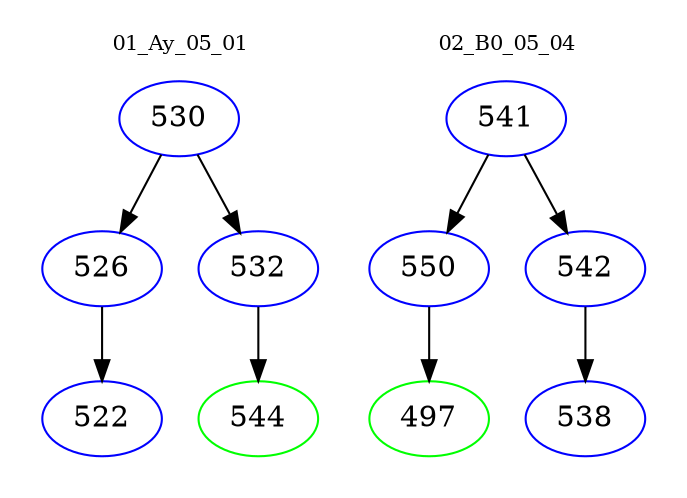 digraph{
subgraph cluster_0 {
color = white
label = "01_Ay_05_01";
fontsize=10;
T0_530 [label="530", color="blue"]
T0_530 -> T0_526 [color="black"]
T0_526 [label="526", color="blue"]
T0_526 -> T0_522 [color="black"]
T0_522 [label="522", color="blue"]
T0_530 -> T0_532 [color="black"]
T0_532 [label="532", color="blue"]
T0_532 -> T0_544 [color="black"]
T0_544 [label="544", color="green"]
}
subgraph cluster_1 {
color = white
label = "02_B0_05_04";
fontsize=10;
T1_541 [label="541", color="blue"]
T1_541 -> T1_550 [color="black"]
T1_550 [label="550", color="blue"]
T1_550 -> T1_497 [color="black"]
T1_497 [label="497", color="green"]
T1_541 -> T1_542 [color="black"]
T1_542 [label="542", color="blue"]
T1_542 -> T1_538 [color="black"]
T1_538 [label="538", color="blue"]
}
}
